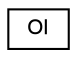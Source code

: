 digraph G
{
  edge [fontname="Helvetica",fontsize="10",labelfontname="Helvetica",labelfontsize="10"];
  node [fontname="Helvetica",fontsize="10",shape=record];
  rankdir="LR";
  Node1 [label="OI",height=0.2,width=0.4,color="black", fillcolor="white", style="filled",URL="$class_o_i.html",tooltip="This class is used to handle all operator input, hence its name, OI. Any classes for interacting with..."];
}
